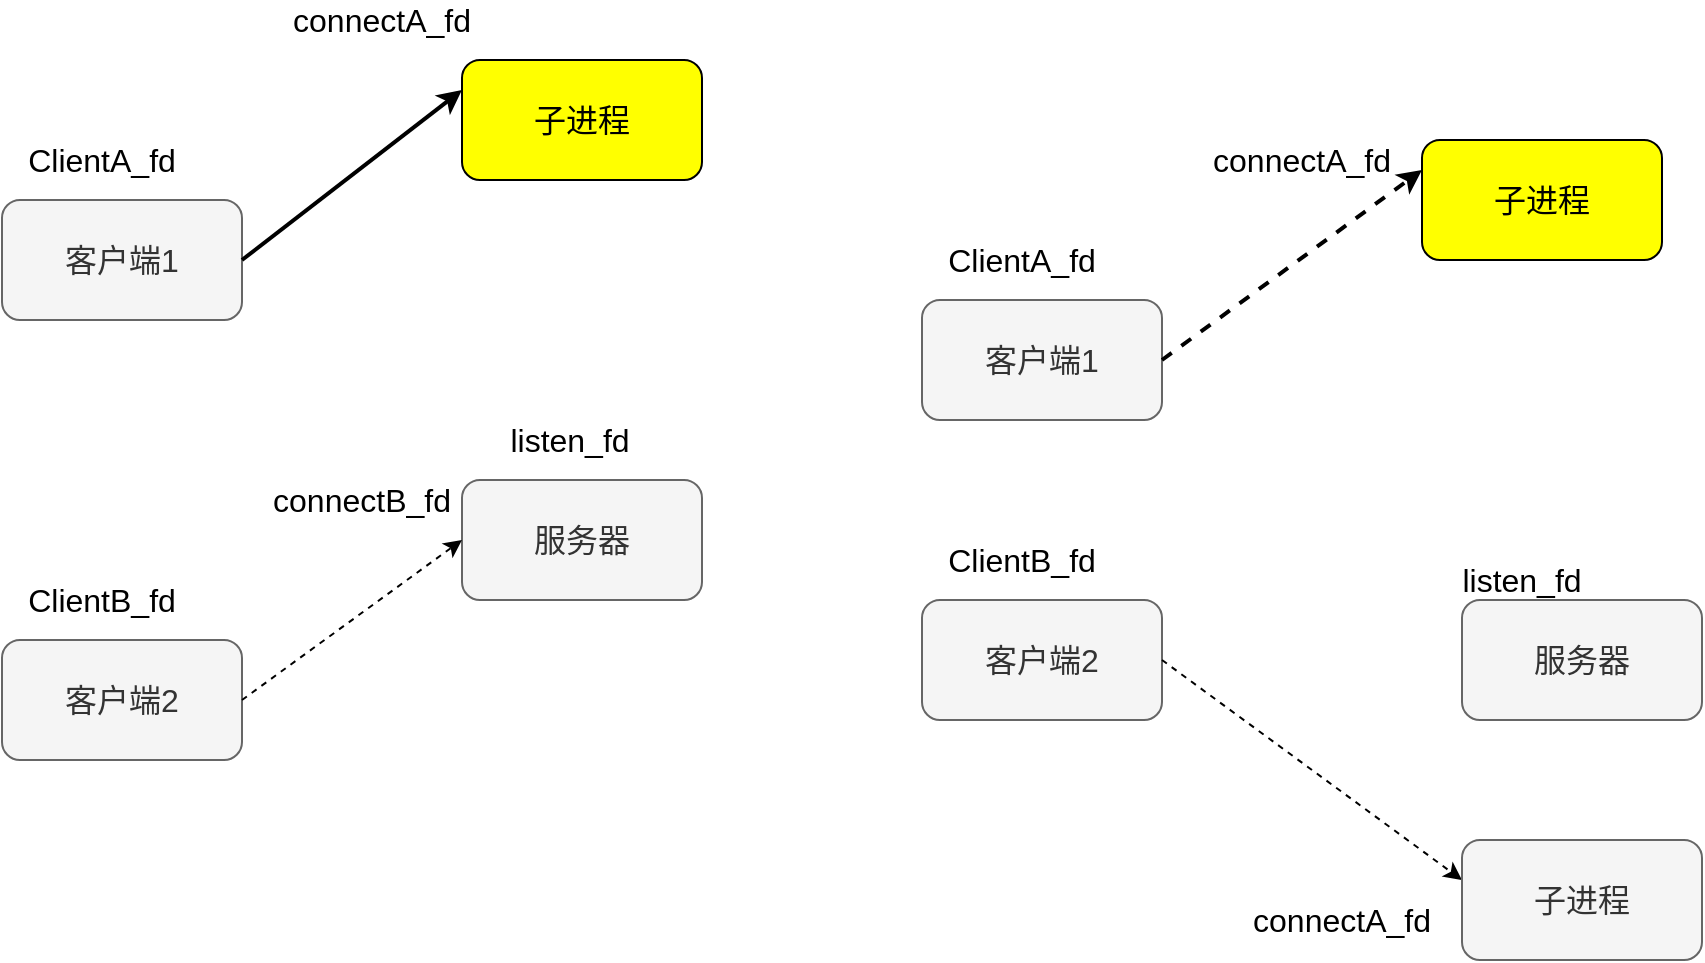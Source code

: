<mxfile version="13.7.3" type="device"><diagram id="-zrk5e0i7_UnZvHt9qV-" name="第 1 页"><mxGraphModel dx="1422" dy="713" grid="1" gridSize="10" guides="1" tooltips="1" connect="1" arrows="1" fold="1" page="1" pageScale="1" pageWidth="827" pageHeight="1169" math="0" shadow="0"><root><mxCell id="0"/><mxCell id="1" parent="0"/><mxCell id="UJimEVg6SsJRkoCdGQfT-1" value="客户端1" style="rounded=1;whiteSpace=wrap;html=1;fontSize=16;fillColor=#f5f5f5;strokeColor=#666666;fontColor=#333333;" vertex="1" parent="1"><mxGeometry x="570" y="200" width="120" height="60" as="geometry"/></mxCell><mxCell id="UJimEVg6SsJRkoCdGQfT-2" value="客户端2" style="rounded=1;whiteSpace=wrap;html=1;fontSize=16;fillColor=#f5f5f5;strokeColor=#666666;fontColor=#333333;" vertex="1" parent="1"><mxGeometry x="570" y="350" width="120" height="60" as="geometry"/></mxCell><mxCell id="UJimEVg6SsJRkoCdGQfT-3" value="子进程" style="rounded=1;whiteSpace=wrap;html=1;fontSize=16;fillColor=#FFFF00;" vertex="1" parent="1"><mxGeometry x="820" y="120" width="120" height="60" as="geometry"/></mxCell><mxCell id="UJimEVg6SsJRkoCdGQfT-4" value="ClientA_fd" style="text;html=1;strokeColor=none;fillColor=none;align=center;verticalAlign=middle;whiteSpace=wrap;rounded=0;fontSize=16;" vertex="1" parent="1"><mxGeometry x="600" y="170" width="40" height="20" as="geometry"/></mxCell><mxCell id="UJimEVg6SsJRkoCdGQfT-5" value="ClientB_fd" style="text;html=1;strokeColor=none;fillColor=none;align=center;verticalAlign=middle;whiteSpace=wrap;rounded=0;fontSize=16;" vertex="1" parent="1"><mxGeometry x="600" y="320" width="40" height="20" as="geometry"/></mxCell><mxCell id="UJimEVg6SsJRkoCdGQfT-6" value="listen_fd" style="text;html=1;strokeColor=none;fillColor=none;align=center;verticalAlign=middle;whiteSpace=wrap;rounded=0;fontSize=16;" vertex="1" parent="1"><mxGeometry x="850" y="330" width="40" height="20" as="geometry"/></mxCell><mxCell id="UJimEVg6SsJRkoCdGQfT-7" value="connectA_fd" style="text;html=1;strokeColor=none;fillColor=none;align=center;verticalAlign=middle;whiteSpace=wrap;rounded=0;fontSize=16;" vertex="1" parent="1"><mxGeometry x="740" y="120" width="40" height="20" as="geometry"/></mxCell><mxCell id="UJimEVg6SsJRkoCdGQfT-8" value="" style="endArrow=classic;html=1;fontSize=16;entryX=0;entryY=0.25;entryDx=0;entryDy=0;exitX=1;exitY=0.5;exitDx=0;exitDy=0;dashed=1;strokeWidth=2;" edge="1" parent="1" source="UJimEVg6SsJRkoCdGQfT-1" target="UJimEVg6SsJRkoCdGQfT-3"><mxGeometry width="50" height="50" relative="1" as="geometry"><mxPoint x="740" y="240" as="sourcePoint"/><mxPoint x="790" y="190" as="targetPoint"/></mxGeometry></mxCell><mxCell id="UJimEVg6SsJRkoCdGQfT-9" value="服务器" style="rounded=1;whiteSpace=wrap;html=1;fontSize=16;fillColor=#f5f5f5;strokeColor=#666666;fontColor=#333333;" vertex="1" parent="1"><mxGeometry x="840" y="350" width="120" height="60" as="geometry"/></mxCell><mxCell id="UJimEVg6SsJRkoCdGQfT-10" value="客户端1" style="rounded=1;whiteSpace=wrap;html=1;fontSize=16;fillColor=#f5f5f5;strokeColor=#666666;fontColor=#333333;" vertex="1" parent="1"><mxGeometry x="110" y="150" width="120" height="60" as="geometry"/></mxCell><mxCell id="UJimEVg6SsJRkoCdGQfT-11" value="客户端2" style="rounded=1;whiteSpace=wrap;html=1;fontSize=16;fillColor=#f5f5f5;strokeColor=#666666;fontColor=#333333;" vertex="1" parent="1"><mxGeometry x="110" y="370" width="120" height="60" as="geometry"/></mxCell><mxCell id="UJimEVg6SsJRkoCdGQfT-12" value="子进程" style="rounded=1;whiteSpace=wrap;html=1;fontSize=16;fillColor=#FFFF00;" vertex="1" parent="1"><mxGeometry x="340" y="80" width="120" height="60" as="geometry"/></mxCell><mxCell id="UJimEVg6SsJRkoCdGQfT-13" value="ClientA_fd" style="text;html=1;strokeColor=none;fillColor=none;align=center;verticalAlign=middle;whiteSpace=wrap;rounded=0;fontSize=16;" vertex="1" parent="1"><mxGeometry x="140" y="120" width="40" height="20" as="geometry"/></mxCell><mxCell id="UJimEVg6SsJRkoCdGQfT-14" value="ClientB_fd" style="text;html=1;strokeColor=none;fillColor=none;align=center;verticalAlign=middle;whiteSpace=wrap;rounded=0;fontSize=16;" vertex="1" parent="1"><mxGeometry x="140" y="340" width="40" height="20" as="geometry"/></mxCell><mxCell id="UJimEVg6SsJRkoCdGQfT-15" value="listen_fd" style="text;html=1;strokeColor=none;fillColor=none;align=center;verticalAlign=middle;whiteSpace=wrap;rounded=0;fontSize=16;" vertex="1" parent="1"><mxGeometry x="374" y="260" width="40" height="20" as="geometry"/></mxCell><mxCell id="UJimEVg6SsJRkoCdGQfT-16" value="connectA_fd" style="text;html=1;strokeColor=none;fillColor=none;align=center;verticalAlign=middle;whiteSpace=wrap;rounded=0;fontSize=16;" vertex="1" parent="1"><mxGeometry x="280" y="50" width="40" height="20" as="geometry"/></mxCell><mxCell id="UJimEVg6SsJRkoCdGQfT-17" value="" style="endArrow=classic;html=1;fontSize=16;entryX=0;entryY=0.25;entryDx=0;entryDy=0;exitX=1;exitY=0.5;exitDx=0;exitDy=0;strokeWidth=2;" edge="1" parent="1" source="UJimEVg6SsJRkoCdGQfT-10" target="UJimEVg6SsJRkoCdGQfT-12"><mxGeometry width="50" height="50" relative="1" as="geometry"><mxPoint x="280" y="190" as="sourcePoint"/><mxPoint x="330" y="140" as="targetPoint"/></mxGeometry></mxCell><mxCell id="UJimEVg6SsJRkoCdGQfT-20" value="服务器" style="rounded=1;whiteSpace=wrap;html=1;fontSize=16;fillColor=#f5f5f5;strokeColor=#666666;fontColor=#333333;" vertex="1" parent="1"><mxGeometry x="340" y="290" width="120" height="60" as="geometry"/></mxCell><mxCell id="UJimEVg6SsJRkoCdGQfT-21" value="connectB_fd" style="text;html=1;strokeColor=none;fillColor=none;align=center;verticalAlign=middle;whiteSpace=wrap;rounded=0;fontSize=16;" vertex="1" parent="1"><mxGeometry x="270" y="290" width="40" height="20" as="geometry"/></mxCell><mxCell id="UJimEVg6SsJRkoCdGQfT-22" value="" style="endArrow=classic;html=1;exitX=1;exitY=0.5;exitDx=0;exitDy=0;entryX=0;entryY=0.5;entryDx=0;entryDy=0;dashed=1;" edge="1" parent="1" source="UJimEVg6SsJRkoCdGQfT-11" target="UJimEVg6SsJRkoCdGQfT-20"><mxGeometry width="50" height="50" relative="1" as="geometry"><mxPoint x="350" y="430" as="sourcePoint"/><mxPoint x="400" y="380" as="targetPoint"/></mxGeometry></mxCell><mxCell id="UJimEVg6SsJRkoCdGQfT-25" value="" style="endArrow=classic;html=1;dashed=1;exitX=1;exitY=0.5;exitDx=0;exitDy=0;" edge="1" parent="1" source="UJimEVg6SsJRkoCdGQfT-2"><mxGeometry width="50" height="50" relative="1" as="geometry"><mxPoint x="810" y="480" as="sourcePoint"/><mxPoint x="840" y="490" as="targetPoint"/></mxGeometry></mxCell><mxCell id="UJimEVg6SsJRkoCdGQfT-26" value="子进程" style="rounded=1;whiteSpace=wrap;html=1;fontSize=16;fillColor=#f5f5f5;strokeColor=#666666;fontColor=#333333;" vertex="1" parent="1"><mxGeometry x="840" y="470" width="120" height="60" as="geometry"/></mxCell><mxCell id="UJimEVg6SsJRkoCdGQfT-27" value="connectA_fd" style="text;html=1;strokeColor=none;fillColor=none;align=center;verticalAlign=middle;whiteSpace=wrap;rounded=0;fontSize=16;" vertex="1" parent="1"><mxGeometry x="760" y="500" width="40" height="20" as="geometry"/></mxCell></root></mxGraphModel></diagram></mxfile>
